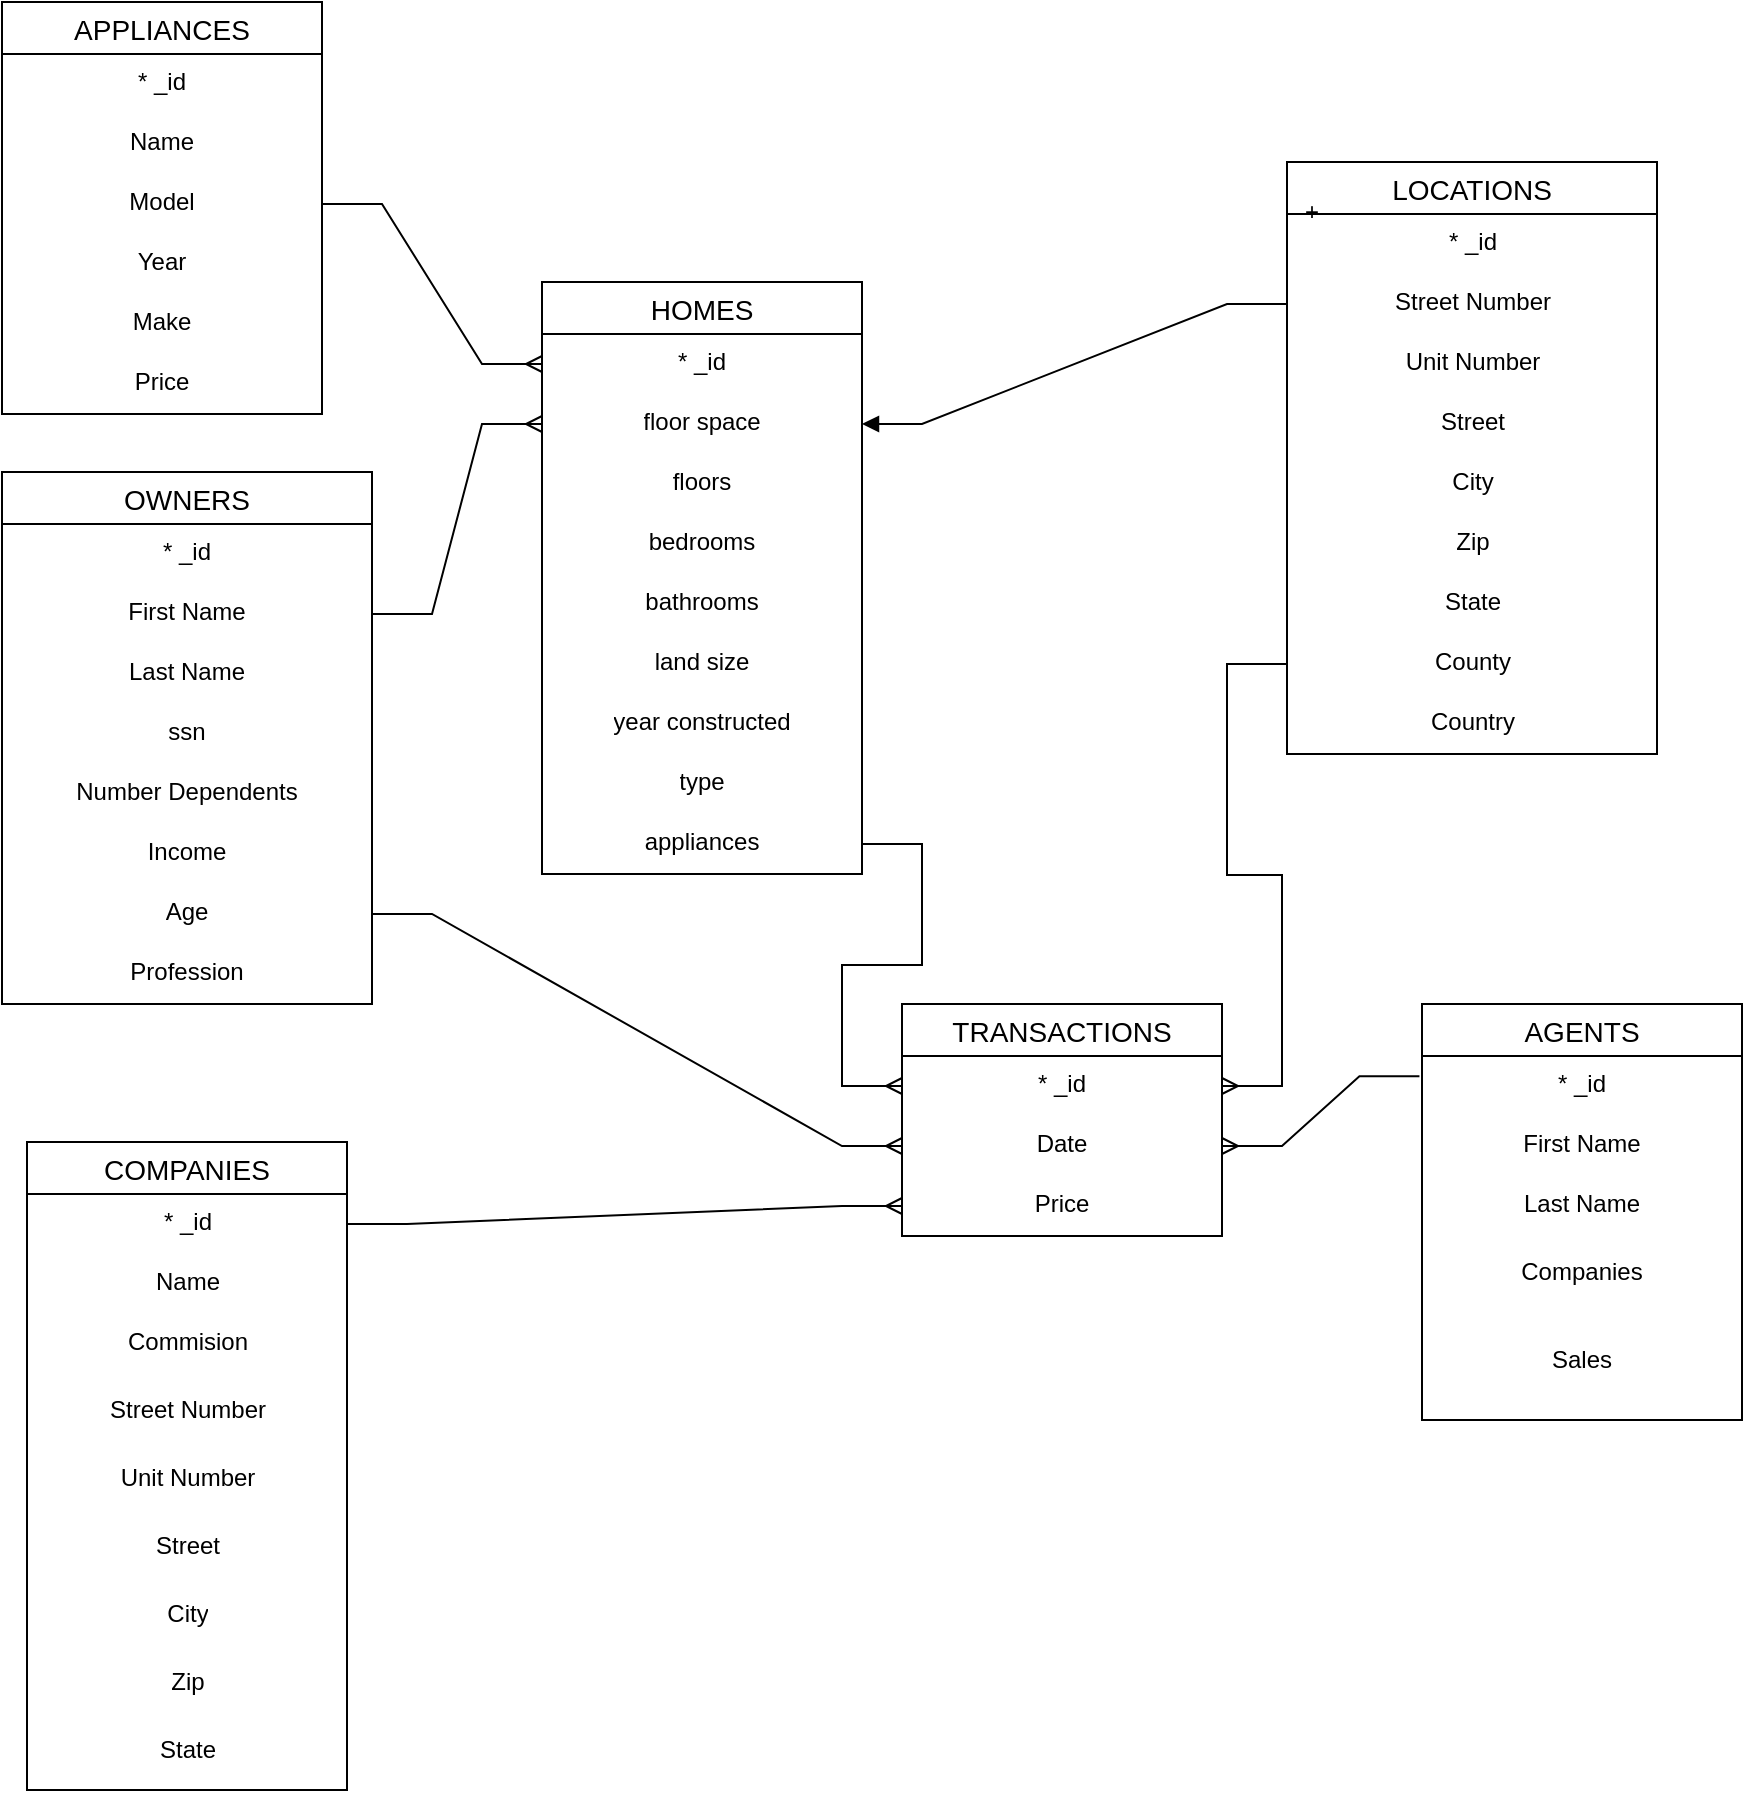 <mxfile version="24.1.0" type="device">
  <diagram name="Page-1" id="cxs8DnsVRL69OHa9sEss">
    <mxGraphModel dx="2284" dy="836" grid="1" gridSize="10" guides="1" tooltips="1" connect="1" arrows="1" fold="1" page="1" pageScale="1" pageWidth="850" pageHeight="1100" math="0" shadow="0">
      <root>
        <mxCell id="0" />
        <mxCell id="1" parent="0" />
        <mxCell id="Oc_PI5DmAqNC_Pz5KXL3-1" value="HOMES" style="swimlane;fontStyle=0;childLayout=stackLayout;horizontal=1;startSize=26;horizontalStack=0;resizeParent=1;resizeParentMax=0;resizeLast=0;collapsible=1;marginBottom=0;align=center;fontSize=14;" parent="1" vertex="1">
          <mxGeometry x="40" y="170" width="160" height="296" as="geometry" />
        </mxCell>
        <mxCell id="Oc_PI5DmAqNC_Pz5KXL3-2" value="* _id" style="text;strokeColor=none;fillColor=none;spacingLeft=4;spacingRight=4;overflow=hidden;rotatable=0;points=[[0,0.5],[1,0.5]];portConstraint=eastwest;fontSize=12;whiteSpace=wrap;html=1;align=center;" parent="Oc_PI5DmAqNC_Pz5KXL3-1" vertex="1">
          <mxGeometry y="26" width="160" height="30" as="geometry" />
        </mxCell>
        <mxCell id="Oc_PI5DmAqNC_Pz5KXL3-3" value="floor space" style="text;strokeColor=none;fillColor=none;spacingLeft=4;spacingRight=4;overflow=hidden;rotatable=0;points=[[0,0.5],[1,0.5]];portConstraint=eastwest;fontSize=12;whiteSpace=wrap;html=1;align=center;" parent="Oc_PI5DmAqNC_Pz5KXL3-1" vertex="1">
          <mxGeometry y="56" width="160" height="30" as="geometry" />
        </mxCell>
        <mxCell id="Oc_PI5DmAqNC_Pz5KXL3-4" value="floors" style="text;strokeColor=none;fillColor=none;spacingLeft=4;spacingRight=4;overflow=hidden;rotatable=0;points=[[0,0.5],[1,0.5]];portConstraint=eastwest;fontSize=12;whiteSpace=wrap;html=1;align=center;" parent="Oc_PI5DmAqNC_Pz5KXL3-1" vertex="1">
          <mxGeometry y="86" width="160" height="30" as="geometry" />
        </mxCell>
        <mxCell id="I5Xczvl6N2R8ibGkUNGr-3" value="bedrooms" style="text;strokeColor=none;fillColor=none;spacingLeft=4;spacingRight=4;overflow=hidden;rotatable=0;points=[[0,0.5],[1,0.5]];portConstraint=eastwest;fontSize=12;whiteSpace=wrap;html=1;align=center;" vertex="1" parent="Oc_PI5DmAqNC_Pz5KXL3-1">
          <mxGeometry y="116" width="160" height="30" as="geometry" />
        </mxCell>
        <mxCell id="I5Xczvl6N2R8ibGkUNGr-2" value="bathrooms" style="text;strokeColor=none;fillColor=none;spacingLeft=4;spacingRight=4;overflow=hidden;rotatable=0;points=[[0,0.5],[1,0.5]];portConstraint=eastwest;fontSize=12;whiteSpace=wrap;html=1;align=center;" vertex="1" parent="Oc_PI5DmAqNC_Pz5KXL3-1">
          <mxGeometry y="146" width="160" height="30" as="geometry" />
        </mxCell>
        <mxCell id="I5Xczvl6N2R8ibGkUNGr-1" value="land size" style="text;strokeColor=none;fillColor=none;spacingLeft=4;spacingRight=4;overflow=hidden;rotatable=0;points=[[0,0.5],[1,0.5]];portConstraint=eastwest;fontSize=12;whiteSpace=wrap;html=1;align=center;" vertex="1" parent="Oc_PI5DmAqNC_Pz5KXL3-1">
          <mxGeometry y="176" width="160" height="30" as="geometry" />
        </mxCell>
        <mxCell id="I5Xczvl6N2R8ibGkUNGr-7" value="year constructed" style="text;strokeColor=none;fillColor=none;spacingLeft=4;spacingRight=4;overflow=hidden;rotatable=0;points=[[0,0.5],[1,0.5]];portConstraint=eastwest;fontSize=12;whiteSpace=wrap;html=1;align=center;" vertex="1" parent="Oc_PI5DmAqNC_Pz5KXL3-1">
          <mxGeometry y="206" width="160" height="30" as="geometry" />
        </mxCell>
        <mxCell id="I5Xczvl6N2R8ibGkUNGr-6" value="type" style="text;strokeColor=none;fillColor=none;spacingLeft=4;spacingRight=4;overflow=hidden;rotatable=0;points=[[0,0.5],[1,0.5]];portConstraint=eastwest;fontSize=12;whiteSpace=wrap;html=1;align=center;" vertex="1" parent="Oc_PI5DmAqNC_Pz5KXL3-1">
          <mxGeometry y="236" width="160" height="30" as="geometry" />
        </mxCell>
        <mxCell id="I5Xczvl6N2R8ibGkUNGr-5" value="appliances" style="text;strokeColor=none;fillColor=none;spacingLeft=4;spacingRight=4;overflow=hidden;rotatable=0;points=[[0,0.5],[1,0.5]];portConstraint=eastwest;fontSize=12;whiteSpace=wrap;html=1;align=center;" vertex="1" parent="Oc_PI5DmAqNC_Pz5KXL3-1">
          <mxGeometry y="266" width="160" height="30" as="geometry" />
        </mxCell>
        <mxCell id="Oc_PI5DmAqNC_Pz5KXL3-5" value="LOCATIONS" style="swimlane;fontStyle=0;childLayout=stackLayout;horizontal=1;startSize=26;horizontalStack=0;resizeParent=1;resizeParentMax=0;resizeLast=0;collapsible=1;marginBottom=0;align=center;fontSize=14;" parent="1" vertex="1">
          <mxGeometry x="412.5" y="110" width="185" height="296" as="geometry" />
        </mxCell>
        <mxCell id="I5Xczvl6N2R8ibGkUNGr-21" value="* _id" style="text;strokeColor=none;fillColor=none;spacingLeft=4;spacingRight=4;overflow=hidden;rotatable=0;points=[[0,0.5],[1,0.5]];portConstraint=eastwest;fontSize=12;whiteSpace=wrap;html=1;align=center;" vertex="1" parent="Oc_PI5DmAqNC_Pz5KXL3-5">
          <mxGeometry y="26" width="185" height="30" as="geometry" />
        </mxCell>
        <mxCell id="Oc_PI5DmAqNC_Pz5KXL3-22" value="Street Number" style="text;strokeColor=none;fillColor=none;spacingLeft=4;spacingRight=4;overflow=hidden;rotatable=0;points=[[0,0.5],[1,0.5]];portConstraint=eastwest;fontSize=12;whiteSpace=wrap;html=1;align=center;" parent="Oc_PI5DmAqNC_Pz5KXL3-5" vertex="1">
          <mxGeometry y="56" width="185" height="30" as="geometry" />
        </mxCell>
        <mxCell id="Oc_PI5DmAqNC_Pz5KXL3-21" value="Unit Number" style="text;strokeColor=none;fillColor=none;spacingLeft=4;spacingRight=4;overflow=hidden;rotatable=0;points=[[0,0.5],[1,0.5]];portConstraint=eastwest;fontSize=12;whiteSpace=wrap;html=1;align=center;" parent="Oc_PI5DmAqNC_Pz5KXL3-5" vertex="1">
          <mxGeometry y="86" width="185" height="30" as="geometry" />
        </mxCell>
        <mxCell id="I5Xczvl6N2R8ibGkUNGr-20" value="Street" style="text;strokeColor=none;fillColor=none;spacingLeft=4;spacingRight=4;overflow=hidden;rotatable=0;points=[[0,0.5],[1,0.5]];portConstraint=eastwest;fontSize=12;whiteSpace=wrap;html=1;align=center;" vertex="1" parent="Oc_PI5DmAqNC_Pz5KXL3-5">
          <mxGeometry y="116" width="185" height="30" as="geometry" />
        </mxCell>
        <mxCell id="I5Xczvl6N2R8ibGkUNGr-19" value="City" style="text;strokeColor=none;fillColor=none;spacingLeft=4;spacingRight=4;overflow=hidden;rotatable=0;points=[[0,0.5],[1,0.5]];portConstraint=eastwest;fontSize=12;whiteSpace=wrap;html=1;align=center;" vertex="1" parent="Oc_PI5DmAqNC_Pz5KXL3-5">
          <mxGeometry y="146" width="185" height="30" as="geometry" />
        </mxCell>
        <mxCell id="I5Xczvl6N2R8ibGkUNGr-18" value="Zip" style="text;strokeColor=none;fillColor=none;spacingLeft=4;spacingRight=4;overflow=hidden;rotatable=0;points=[[0,0.5],[1,0.5]];portConstraint=eastwest;fontSize=12;whiteSpace=wrap;html=1;align=center;" vertex="1" parent="Oc_PI5DmAqNC_Pz5KXL3-5">
          <mxGeometry y="176" width="185" height="30" as="geometry" />
        </mxCell>
        <mxCell id="I5Xczvl6N2R8ibGkUNGr-17" value="State" style="text;strokeColor=none;fillColor=none;spacingLeft=4;spacingRight=4;overflow=hidden;rotatable=0;points=[[0,0.5],[1,0.5]];portConstraint=eastwest;fontSize=12;whiteSpace=wrap;html=1;align=center;" vertex="1" parent="Oc_PI5DmAqNC_Pz5KXL3-5">
          <mxGeometry y="206" width="185" height="30" as="geometry" />
        </mxCell>
        <mxCell id="I5Xczvl6N2R8ibGkUNGr-16" value="County" style="text;strokeColor=none;fillColor=none;spacingLeft=4;spacingRight=4;overflow=hidden;rotatable=0;points=[[0,0.5],[1,0.5]];portConstraint=eastwest;fontSize=12;whiteSpace=wrap;html=1;align=center;" vertex="1" parent="Oc_PI5DmAqNC_Pz5KXL3-5">
          <mxGeometry y="236" width="185" height="30" as="geometry" />
        </mxCell>
        <mxCell id="I5Xczvl6N2R8ibGkUNGr-15" value="Country" style="text;strokeColor=none;fillColor=none;spacingLeft=4;spacingRight=4;overflow=hidden;rotatable=0;points=[[0,0.5],[1,0.5]];portConstraint=eastwest;fontSize=12;whiteSpace=wrap;html=1;align=center;" vertex="1" parent="Oc_PI5DmAqNC_Pz5KXL3-5">
          <mxGeometry y="266" width="185" height="30" as="geometry" />
        </mxCell>
        <mxCell id="Oc_PI5DmAqNC_Pz5KXL3-9" value="APPLIANCES" style="swimlane;fontStyle=0;childLayout=stackLayout;horizontal=1;startSize=26;horizontalStack=0;resizeParent=1;resizeParentMax=0;resizeLast=0;collapsible=1;marginBottom=0;align=center;fontSize=14;" parent="1" vertex="1">
          <mxGeometry x="-230" y="30" width="160" height="206" as="geometry" />
        </mxCell>
        <mxCell id="Oc_PI5DmAqNC_Pz5KXL3-10" value="* _id" style="text;strokeColor=none;fillColor=none;spacingLeft=4;spacingRight=4;overflow=hidden;rotatable=0;points=[[0,0.5],[1,0.5]];portConstraint=eastwest;fontSize=12;whiteSpace=wrap;html=1;align=center;" parent="Oc_PI5DmAqNC_Pz5KXL3-9" vertex="1">
          <mxGeometry y="26" width="160" height="30" as="geometry" />
        </mxCell>
        <mxCell id="Oc_PI5DmAqNC_Pz5KXL3-12" value="Name" style="text;strokeColor=none;fillColor=none;spacingLeft=4;spacingRight=4;overflow=hidden;rotatable=0;points=[[0,0.5],[1,0.5]];portConstraint=eastwest;fontSize=12;whiteSpace=wrap;html=1;align=center;" parent="Oc_PI5DmAqNC_Pz5KXL3-9" vertex="1">
          <mxGeometry y="56" width="160" height="30" as="geometry" />
        </mxCell>
        <mxCell id="Oc_PI5DmAqNC_Pz5KXL3-24" value="Model" style="text;strokeColor=none;fillColor=none;spacingLeft=4;spacingRight=4;overflow=hidden;rotatable=0;points=[[0,0.5],[1,0.5]];portConstraint=eastwest;fontSize=12;whiteSpace=wrap;html=1;align=center;" parent="Oc_PI5DmAqNC_Pz5KXL3-9" vertex="1">
          <mxGeometry y="86" width="160" height="30" as="geometry" />
        </mxCell>
        <mxCell id="82KTRS_2qqhLN4Le7ztT-1" value="Year" style="text;strokeColor=none;fillColor=none;spacingLeft=4;spacingRight=4;overflow=hidden;rotatable=0;points=[[0,0.5],[1,0.5]];portConstraint=eastwest;fontSize=12;whiteSpace=wrap;html=1;align=center;" parent="Oc_PI5DmAqNC_Pz5KXL3-9" vertex="1">
          <mxGeometry y="116" width="160" height="30" as="geometry" />
        </mxCell>
        <mxCell id="I5Xczvl6N2R8ibGkUNGr-24" value="Make" style="text;strokeColor=none;fillColor=none;spacingLeft=4;spacingRight=4;overflow=hidden;rotatable=0;points=[[0,0.5],[1,0.5]];portConstraint=eastwest;fontSize=12;whiteSpace=wrap;html=1;align=center;" vertex="1" parent="Oc_PI5DmAqNC_Pz5KXL3-9">
          <mxGeometry y="146" width="160" height="30" as="geometry" />
        </mxCell>
        <mxCell id="I5Xczvl6N2R8ibGkUNGr-23" value="Price" style="text;strokeColor=none;fillColor=none;spacingLeft=4;spacingRight=4;overflow=hidden;rotatable=0;points=[[0,0.5],[1,0.5]];portConstraint=eastwest;fontSize=12;whiteSpace=wrap;html=1;align=center;" vertex="1" parent="Oc_PI5DmAqNC_Pz5KXL3-9">
          <mxGeometry y="176" width="160" height="30" as="geometry" />
        </mxCell>
        <mxCell id="82KTRS_2qqhLN4Le7ztT-5" value="+" style="text;strokeColor=none;align=center;fillColor=none;html=1;verticalAlign=middle;whiteSpace=wrap;rounded=0;" parent="1" vertex="1">
          <mxGeometry x="415" y="130" width="20" height="10" as="geometry" />
        </mxCell>
        <mxCell id="82KTRS_2qqhLN4Le7ztT-8" value="" style="edgeStyle=entityRelationEdgeStyle;fontSize=12;html=1;endArrow=none;rounded=0;exitX=1;exitY=0.5;exitDx=0;exitDy=0;entryX=0;entryY=0.5;entryDx=0;entryDy=0;endFill=0;startArrow=block;startFill=1;" parent="1" source="Oc_PI5DmAqNC_Pz5KXL3-3" edge="1" target="Oc_PI5DmAqNC_Pz5KXL3-22">
          <mxGeometry width="100" height="100" relative="1" as="geometry">
            <mxPoint x="390" y="420" as="sourcePoint" />
            <mxPoint x="305" y="291" as="targetPoint" />
          </mxGeometry>
        </mxCell>
        <mxCell id="82KTRS_2qqhLN4Le7ztT-15" value="AGENTS" style="swimlane;fontStyle=0;childLayout=stackLayout;horizontal=1;startSize=26;horizontalStack=0;resizeParent=1;resizeParentMax=0;resizeLast=0;collapsible=1;marginBottom=0;align=center;fontSize=14;" parent="1" vertex="1">
          <mxGeometry x="480" y="531" width="160" height="208" as="geometry" />
        </mxCell>
        <mxCell id="82KTRS_2qqhLN4Le7ztT-16" value="* _id" style="text;strokeColor=none;fillColor=none;spacingLeft=4;spacingRight=4;overflow=hidden;rotatable=0;points=[[0,0.5],[1,0.5]];portConstraint=eastwest;fontSize=12;whiteSpace=wrap;html=1;align=center;" parent="82KTRS_2qqhLN4Le7ztT-15" vertex="1">
          <mxGeometry y="26" width="160" height="30" as="geometry" />
        </mxCell>
        <mxCell id="82KTRS_2qqhLN4Le7ztT-17" value="First Name" style="text;strokeColor=none;fillColor=none;spacingLeft=4;spacingRight=4;overflow=hidden;rotatable=0;points=[[0,0.5],[1,0.5]];portConstraint=eastwest;fontSize=12;whiteSpace=wrap;html=1;align=center;" parent="82KTRS_2qqhLN4Le7ztT-15" vertex="1">
          <mxGeometry y="56" width="160" height="30" as="geometry" />
        </mxCell>
        <mxCell id="82KTRS_2qqhLN4Le7ztT-18" value="Last Name" style="text;strokeColor=none;fillColor=none;spacingLeft=4;spacingRight=4;overflow=hidden;rotatable=0;points=[[0,0.5],[1,0.5]];portConstraint=eastwest;fontSize=12;whiteSpace=wrap;html=1;align=center;" parent="82KTRS_2qqhLN4Le7ztT-15" vertex="1">
          <mxGeometry y="86" width="160" height="34" as="geometry" />
        </mxCell>
        <mxCell id="82KTRS_2qqhLN4Le7ztT-34" value="Companies" style="text;strokeColor=none;fillColor=none;spacingLeft=4;spacingRight=4;overflow=hidden;rotatable=0;points=[[0,0.5],[1,0.5]];portConstraint=eastwest;fontSize=12;whiteSpace=wrap;html=1;align=center;" parent="82KTRS_2qqhLN4Le7ztT-15" vertex="1">
          <mxGeometry y="120" width="160" height="44" as="geometry" />
        </mxCell>
        <mxCell id="I5Xczvl6N2R8ibGkUNGr-34" value="Sales" style="text;strokeColor=none;fillColor=none;spacingLeft=4;spacingRight=4;overflow=hidden;rotatable=0;points=[[0,0.5],[1,0.5]];portConstraint=eastwest;fontSize=12;whiteSpace=wrap;html=1;align=center;" vertex="1" parent="82KTRS_2qqhLN4Le7ztT-15">
          <mxGeometry y="164" width="160" height="44" as="geometry" />
        </mxCell>
        <mxCell id="82KTRS_2qqhLN4Le7ztT-19" value="OWNERS" style="swimlane;fontStyle=0;childLayout=stackLayout;horizontal=1;startSize=26;horizontalStack=0;resizeParent=1;resizeParentMax=0;resizeLast=0;collapsible=1;marginBottom=0;align=center;fontSize=14;" parent="1" vertex="1">
          <mxGeometry x="-230" y="265" width="185" height="266" as="geometry" />
        </mxCell>
        <mxCell id="82KTRS_2qqhLN4Le7ztT-22" value="* _id" style="text;strokeColor=none;fillColor=none;spacingLeft=4;spacingRight=4;overflow=hidden;rotatable=0;points=[[0,0.5],[1,0.5]];portConstraint=eastwest;fontSize=12;whiteSpace=wrap;html=1;align=center;" parent="82KTRS_2qqhLN4Le7ztT-19" vertex="1">
          <mxGeometry y="26" width="185" height="30" as="geometry" />
        </mxCell>
        <mxCell id="82KTRS_2qqhLN4Le7ztT-23" value="First Name" style="text;strokeColor=none;fillColor=none;spacingLeft=4;spacingRight=4;overflow=hidden;rotatable=0;points=[[0,0.5],[1,0.5]];portConstraint=eastwest;fontSize=12;whiteSpace=wrap;html=1;align=center;" parent="82KTRS_2qqhLN4Le7ztT-19" vertex="1">
          <mxGeometry y="56" width="185" height="30" as="geometry" />
        </mxCell>
        <mxCell id="I5Xczvl6N2R8ibGkUNGr-8" value="Last Name" style="text;strokeColor=none;fillColor=none;spacingLeft=4;spacingRight=4;overflow=hidden;rotatable=0;points=[[0,0.5],[1,0.5]];portConstraint=eastwest;fontSize=12;whiteSpace=wrap;html=1;align=center;" vertex="1" parent="82KTRS_2qqhLN4Le7ztT-19">
          <mxGeometry y="86" width="185" height="30" as="geometry" />
        </mxCell>
        <mxCell id="I5Xczvl6N2R8ibGkUNGr-14" value="ssn" style="text;strokeColor=none;fillColor=none;spacingLeft=4;spacingRight=4;overflow=hidden;rotatable=0;points=[[0,0.5],[1,0.5]];portConstraint=eastwest;fontSize=12;whiteSpace=wrap;html=1;align=center;" vertex="1" parent="82KTRS_2qqhLN4Le7ztT-19">
          <mxGeometry y="116" width="185" height="30" as="geometry" />
        </mxCell>
        <mxCell id="I5Xczvl6N2R8ibGkUNGr-13" value="Number Dependents" style="text;strokeColor=none;fillColor=none;spacingLeft=4;spacingRight=4;overflow=hidden;rotatable=0;points=[[0,0.5],[1,0.5]];portConstraint=eastwest;fontSize=12;whiteSpace=wrap;html=1;align=center;" vertex="1" parent="82KTRS_2qqhLN4Le7ztT-19">
          <mxGeometry y="146" width="185" height="30" as="geometry" />
        </mxCell>
        <mxCell id="I5Xczvl6N2R8ibGkUNGr-12" value="Income" style="text;strokeColor=none;fillColor=none;spacingLeft=4;spacingRight=4;overflow=hidden;rotatable=0;points=[[0,0.5],[1,0.5]];portConstraint=eastwest;fontSize=12;whiteSpace=wrap;html=1;align=center;" vertex="1" parent="82KTRS_2qqhLN4Le7ztT-19">
          <mxGeometry y="176" width="185" height="30" as="geometry" />
        </mxCell>
        <mxCell id="I5Xczvl6N2R8ibGkUNGr-11" value="Age" style="text;strokeColor=none;fillColor=none;spacingLeft=4;spacingRight=4;overflow=hidden;rotatable=0;points=[[0,0.5],[1,0.5]];portConstraint=eastwest;fontSize=12;whiteSpace=wrap;html=1;align=center;" vertex="1" parent="82KTRS_2qqhLN4Le7ztT-19">
          <mxGeometry y="206" width="185" height="30" as="geometry" />
        </mxCell>
        <mxCell id="I5Xczvl6N2R8ibGkUNGr-10" value="Profession" style="text;strokeColor=none;fillColor=none;spacingLeft=4;spacingRight=4;overflow=hidden;rotatable=0;points=[[0,0.5],[1,0.5]];portConstraint=eastwest;fontSize=12;whiteSpace=wrap;html=1;align=center;" vertex="1" parent="82KTRS_2qqhLN4Le7ztT-19">
          <mxGeometry y="236" width="185" height="30" as="geometry" />
        </mxCell>
        <mxCell id="82KTRS_2qqhLN4Le7ztT-24" value="TRANSACTIONS" style="swimlane;fontStyle=0;childLayout=stackLayout;horizontal=1;startSize=26;horizontalStack=0;resizeParent=1;resizeParentMax=0;resizeLast=0;collapsible=1;marginBottom=0;align=center;fontSize=14;" parent="1" vertex="1">
          <mxGeometry x="220" y="531" width="160" height="116" as="geometry" />
        </mxCell>
        <mxCell id="82KTRS_2qqhLN4Le7ztT-25" value="* _id" style="text;strokeColor=none;fillColor=none;spacingLeft=4;spacingRight=4;overflow=hidden;rotatable=0;points=[[0,0.5],[1,0.5]];portConstraint=eastwest;fontSize=12;whiteSpace=wrap;html=1;align=center;" parent="82KTRS_2qqhLN4Le7ztT-24" vertex="1">
          <mxGeometry y="26" width="160" height="30" as="geometry" />
        </mxCell>
        <mxCell id="82KTRS_2qqhLN4Le7ztT-26" value="Date" style="text;strokeColor=none;fillColor=none;spacingLeft=4;spacingRight=4;overflow=hidden;rotatable=0;points=[[0,0.5],[1,0.5]];portConstraint=eastwest;fontSize=12;whiteSpace=wrap;html=1;align=center;" parent="82KTRS_2qqhLN4Le7ztT-24" vertex="1">
          <mxGeometry y="56" width="160" height="30" as="geometry" />
        </mxCell>
        <mxCell id="82KTRS_2qqhLN4Le7ztT-27" value="Price" style="text;strokeColor=none;fillColor=none;spacingLeft=4;spacingRight=4;overflow=hidden;rotatable=0;points=[[0,0.5],[1,0.5]];portConstraint=eastwest;fontSize=12;whiteSpace=wrap;html=1;align=center;" parent="82KTRS_2qqhLN4Le7ztT-24" vertex="1">
          <mxGeometry y="86" width="160" height="30" as="geometry" />
        </mxCell>
        <mxCell id="82KTRS_2qqhLN4Le7ztT-42" value="COMPANIES" style="swimlane;fontStyle=0;childLayout=stackLayout;horizontal=1;startSize=26;horizontalStack=0;resizeParent=1;resizeParentMax=0;resizeLast=0;collapsible=1;marginBottom=0;align=center;fontSize=14;" parent="1" vertex="1">
          <mxGeometry x="-217.5" y="600" width="160" height="324" as="geometry" />
        </mxCell>
        <mxCell id="82KTRS_2qqhLN4Le7ztT-43" value="* _id" style="text;strokeColor=none;fillColor=none;spacingLeft=4;spacingRight=4;overflow=hidden;rotatable=0;points=[[0,0.5],[1,0.5]];portConstraint=eastwest;fontSize=12;whiteSpace=wrap;html=1;align=center;" parent="82KTRS_2qqhLN4Le7ztT-42" vertex="1">
          <mxGeometry y="26" width="160" height="30" as="geometry" />
        </mxCell>
        <mxCell id="82KTRS_2qqhLN4Le7ztT-44" value="Name" style="text;strokeColor=none;fillColor=none;spacingLeft=4;spacingRight=4;overflow=hidden;rotatable=0;points=[[0,0.5],[1,0.5]];portConstraint=eastwest;fontSize=12;whiteSpace=wrap;html=1;align=center;" parent="82KTRS_2qqhLN4Le7ztT-42" vertex="1">
          <mxGeometry y="56" width="160" height="30" as="geometry" />
        </mxCell>
        <mxCell id="82KTRS_2qqhLN4Le7ztT-46" value="Commision" style="text;strokeColor=none;fillColor=none;spacingLeft=4;spacingRight=4;overflow=hidden;rotatable=0;points=[[0,0.5],[1,0.5]];portConstraint=eastwest;fontSize=12;whiteSpace=wrap;html=1;align=center;" parent="82KTRS_2qqhLN4Le7ztT-42" vertex="1">
          <mxGeometry y="86" width="160" height="34" as="geometry" />
        </mxCell>
        <mxCell id="I5Xczvl6N2R8ibGkUNGr-26" value="Street Number" style="text;strokeColor=none;fillColor=none;spacingLeft=4;spacingRight=4;overflow=hidden;rotatable=0;points=[[0,0.5],[1,0.5]];portConstraint=eastwest;fontSize=12;whiteSpace=wrap;html=1;align=center;" vertex="1" parent="82KTRS_2qqhLN4Le7ztT-42">
          <mxGeometry y="120" width="160" height="34" as="geometry" />
        </mxCell>
        <mxCell id="I5Xczvl6N2R8ibGkUNGr-27" value="Unit Number" style="text;strokeColor=none;fillColor=none;spacingLeft=4;spacingRight=4;overflow=hidden;rotatable=0;points=[[0,0.5],[1,0.5]];portConstraint=eastwest;fontSize=12;whiteSpace=wrap;html=1;align=center;" vertex="1" parent="82KTRS_2qqhLN4Le7ztT-42">
          <mxGeometry y="154" width="160" height="34" as="geometry" />
        </mxCell>
        <mxCell id="I5Xczvl6N2R8ibGkUNGr-28" value="Street" style="text;strokeColor=none;fillColor=none;spacingLeft=4;spacingRight=4;overflow=hidden;rotatable=0;points=[[0,0.5],[1,0.5]];portConstraint=eastwest;fontSize=12;whiteSpace=wrap;html=1;align=center;" vertex="1" parent="82KTRS_2qqhLN4Le7ztT-42">
          <mxGeometry y="188" width="160" height="34" as="geometry" />
        </mxCell>
        <mxCell id="I5Xczvl6N2R8ibGkUNGr-29" value="City" style="text;strokeColor=none;fillColor=none;spacingLeft=4;spacingRight=4;overflow=hidden;rotatable=0;points=[[0,0.5],[1,0.5]];portConstraint=eastwest;fontSize=12;whiteSpace=wrap;html=1;align=center;" vertex="1" parent="82KTRS_2qqhLN4Le7ztT-42">
          <mxGeometry y="222" width="160" height="34" as="geometry" />
        </mxCell>
        <mxCell id="I5Xczvl6N2R8ibGkUNGr-32" value="Zip" style="text;strokeColor=none;fillColor=none;spacingLeft=4;spacingRight=4;overflow=hidden;rotatable=0;points=[[0,0.5],[1,0.5]];portConstraint=eastwest;fontSize=12;whiteSpace=wrap;html=1;align=center;" vertex="1" parent="82KTRS_2qqhLN4Le7ztT-42">
          <mxGeometry y="256" width="160" height="34" as="geometry" />
        </mxCell>
        <mxCell id="I5Xczvl6N2R8ibGkUNGr-31" value="State" style="text;strokeColor=none;fillColor=none;spacingLeft=4;spacingRight=4;overflow=hidden;rotatable=0;points=[[0,0.5],[1,0.5]];portConstraint=eastwest;fontSize=12;whiteSpace=wrap;html=1;align=center;" vertex="1" parent="82KTRS_2qqhLN4Le7ztT-42">
          <mxGeometry y="290" width="160" height="34" as="geometry" />
        </mxCell>
        <mxCell id="I5Xczvl6N2R8ibGkUNGr-9" value="" style="edgeStyle=entityRelationEdgeStyle;fontSize=12;html=1;endArrow=ERmany;rounded=0;exitX=1;exitY=0.5;exitDx=0;exitDy=0;entryX=0;entryY=0.5;entryDx=0;entryDy=0;endFill=0;" edge="1" parent="1" source="82KTRS_2qqhLN4Le7ztT-23" target="Oc_PI5DmAqNC_Pz5KXL3-3">
          <mxGeometry width="100" height="100" relative="1" as="geometry">
            <mxPoint x="220" y="346" as="sourcePoint" />
            <mxPoint x="315" y="301" as="targetPoint" />
          </mxGeometry>
        </mxCell>
        <mxCell id="I5Xczvl6N2R8ibGkUNGr-25" value="" style="edgeStyle=entityRelationEdgeStyle;fontSize=12;html=1;endArrow=ERmany;rounded=0;exitX=1;exitY=0.5;exitDx=0;exitDy=0;entryX=0;entryY=0.5;entryDx=0;entryDy=0;endFill=0;" edge="1" parent="1" source="Oc_PI5DmAqNC_Pz5KXL3-24" target="Oc_PI5DmAqNC_Pz5KXL3-2">
          <mxGeometry width="100" height="100" relative="1" as="geometry">
            <mxPoint x="-35" y="346" as="sourcePoint" />
            <mxPoint x="60" y="316" as="targetPoint" />
          </mxGeometry>
        </mxCell>
        <mxCell id="I5Xczvl6N2R8ibGkUNGr-35" value="" style="edgeStyle=entityRelationEdgeStyle;fontSize=12;html=1;endArrow=ERmany;rounded=0;exitX=1;exitY=0.5;exitDx=0;exitDy=0;entryX=0;entryY=0.5;entryDx=0;entryDy=0;endFill=0;" edge="1" parent="1" source="I5Xczvl6N2R8ibGkUNGr-11" target="82KTRS_2qqhLN4Le7ztT-26">
          <mxGeometry width="100" height="100" relative="1" as="geometry">
            <mxPoint x="-55" y="439" as="sourcePoint" />
            <mxPoint x="200" y="661" as="targetPoint" />
            <Array as="points">
              <mxPoint x="50" y="583" />
            </Array>
          </mxGeometry>
        </mxCell>
        <mxCell id="I5Xczvl6N2R8ibGkUNGr-36" value="" style="edgeStyle=entityRelationEdgeStyle;fontSize=12;html=1;endArrow=ERmany;rounded=0;exitX=-0.008;exitY=0.338;exitDx=0;exitDy=0;entryX=1;entryY=0.5;entryDx=0;entryDy=0;endFill=0;exitPerimeter=0;" edge="1" parent="1" source="82KTRS_2qqhLN4Le7ztT-16" target="82KTRS_2qqhLN4Le7ztT-26">
          <mxGeometry width="100" height="100" relative="1" as="geometry">
            <mxPoint x="-35" y="406" as="sourcePoint" />
            <mxPoint x="130" y="591" as="targetPoint" />
          </mxGeometry>
        </mxCell>
        <mxCell id="I5Xczvl6N2R8ibGkUNGr-37" value="" style="edgeStyle=entityRelationEdgeStyle;fontSize=12;html=1;endArrow=ERmany;rounded=0;exitX=0;exitY=0.5;exitDx=0;exitDy=0;entryX=1;entryY=0.5;entryDx=0;entryDy=0;endFill=0;" edge="1" parent="1" source="I5Xczvl6N2R8ibGkUNGr-16" target="82KTRS_2qqhLN4Le7ztT-25">
          <mxGeometry width="100" height="100" relative="1" as="geometry">
            <mxPoint x="446" y="577" as="sourcePoint" />
            <mxPoint x="290" y="621" as="targetPoint" />
          </mxGeometry>
        </mxCell>
        <mxCell id="I5Xczvl6N2R8ibGkUNGr-40" value="" style="edgeStyle=entityRelationEdgeStyle;fontSize=12;html=1;endArrow=ERmany;rounded=0;exitX=1;exitY=0.5;exitDx=0;exitDy=0;entryX=0;entryY=0.5;entryDx=0;entryDy=0;" edge="1" parent="1" source="I5Xczvl6N2R8ibGkUNGr-5" target="82KTRS_2qqhLN4Le7ztT-25">
          <mxGeometry width="100" height="100" relative="1" as="geometry">
            <mxPoint x="190" y="510" as="sourcePoint" />
            <mxPoint x="290" y="410" as="targetPoint" />
          </mxGeometry>
        </mxCell>
        <mxCell id="I5Xczvl6N2R8ibGkUNGr-41" value="" style="edgeStyle=entityRelationEdgeStyle;fontSize=12;html=1;endArrow=ERmany;rounded=0;exitX=1;exitY=0.5;exitDx=0;exitDy=0;entryX=0;entryY=0.5;entryDx=0;entryDy=0;endFill=0;" edge="1" parent="1" source="82KTRS_2qqhLN4Le7ztT-43" target="82KTRS_2qqhLN4Le7ztT-27">
          <mxGeometry width="100" height="100" relative="1" as="geometry">
            <mxPoint x="-35" y="496" as="sourcePoint" />
            <mxPoint x="230" y="612" as="targetPoint" />
            <Array as="points">
              <mxPoint x="60" y="593" />
            </Array>
          </mxGeometry>
        </mxCell>
      </root>
    </mxGraphModel>
  </diagram>
</mxfile>
